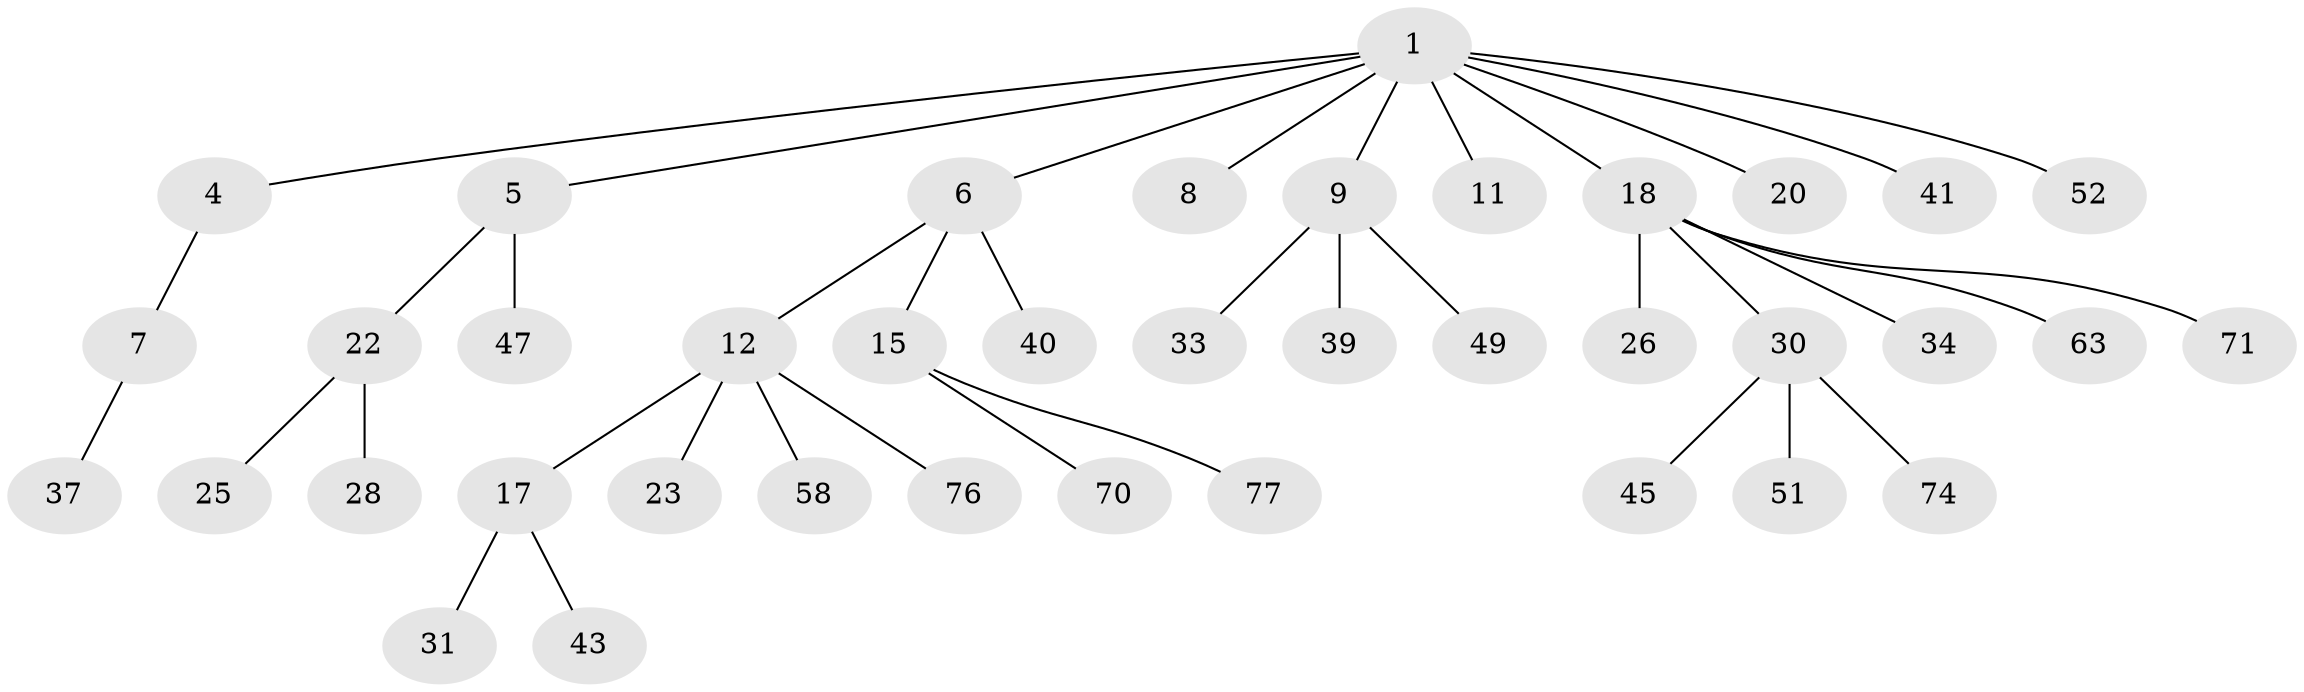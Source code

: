 // original degree distribution, {7: 0.01282051282051282, 5: 0.038461538461538464, 2: 0.20512820512820512, 6: 0.038461538461538464, 3: 0.15384615384615385, 4: 0.01282051282051282, 1: 0.5384615384615384}
// Generated by graph-tools (version 1.1) at 2025/15/03/09/25 04:15:22]
// undirected, 39 vertices, 38 edges
graph export_dot {
graph [start="1"]
  node [color=gray90,style=filled];
  1 [super="+2+3"];
  4;
  5 [super="+59+60+10+29"];
  6 [super="+14"];
  7 [super="+24"];
  8 [super="+56"];
  9;
  11;
  12 [super="+36+13+16"];
  15 [super="+19+32"];
  17;
  18 [super="+27+38"];
  20;
  22;
  23;
  25;
  26;
  28 [super="+64"];
  30 [super="+44"];
  31 [super="+69+42"];
  33 [super="+48"];
  34;
  37 [super="+62"];
  39 [super="+55+46"];
  40;
  41;
  43;
  45;
  47 [super="+50"];
  49 [super="+65"];
  51;
  52 [super="+61"];
  58;
  63;
  70;
  71 [super="+78"];
  74;
  76;
  77;
  1 -- 5;
  1 -- 8;
  1 -- 11;
  1 -- 18;
  1 -- 20;
  1 -- 4;
  1 -- 52;
  1 -- 6;
  1 -- 41;
  1 -- 9;
  4 -- 7;
  5 -- 22;
  5 -- 47;
  6 -- 12;
  6 -- 15;
  6 -- 40;
  7 -- 37;
  9 -- 33;
  9 -- 39;
  9 -- 49;
  12 -- 23;
  12 -- 76;
  12 -- 58;
  12 -- 17;
  15 -- 70;
  15 -- 77;
  17 -- 31;
  17 -- 43;
  18 -- 26;
  18 -- 30;
  18 -- 34;
  18 -- 63;
  18 -- 71;
  22 -- 25;
  22 -- 28;
  30 -- 51;
  30 -- 74;
  30 -- 45;
}
